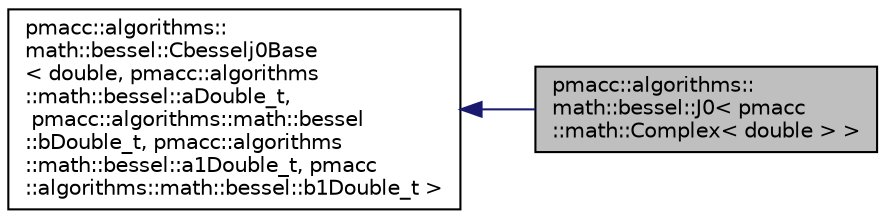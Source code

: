 digraph "pmacc::algorithms::math::bessel::J0&lt; pmacc::math::Complex&lt; double &gt; &gt;"
{
 // LATEX_PDF_SIZE
  edge [fontname="Helvetica",fontsize="10",labelfontname="Helvetica",labelfontsize="10"];
  node [fontname="Helvetica",fontsize="10",shape=record];
  rankdir="LR";
  Node1 [label="pmacc::algorithms::\lmath::bessel::J0\< pmacc\l::math::Complex\< double \> \>",height=0.2,width=0.4,color="black", fillcolor="grey75", style="filled", fontcolor="black",tooltip=" "];
  Node2 -> Node1 [dir="back",color="midnightblue",fontsize="10",style="solid",fontname="Helvetica"];
  Node2 [label="pmacc::algorithms::\lmath::bessel::Cbesselj0Base\l\< double, pmacc::algorithms\l::math::bessel::aDouble_t,\l pmacc::algorithms::math::bessel\l::bDouble_t, pmacc::algorithms\l::math::bessel::a1Double_t, pmacc\l::algorithms::math::bessel::b1Double_t \>",height=0.2,width=0.4,color="black", fillcolor="white", style="filled",URL="$structpmacc_1_1algorithms_1_1math_1_1bessel_1_1_cbesselj0_base.html",tooltip=" "];
}
